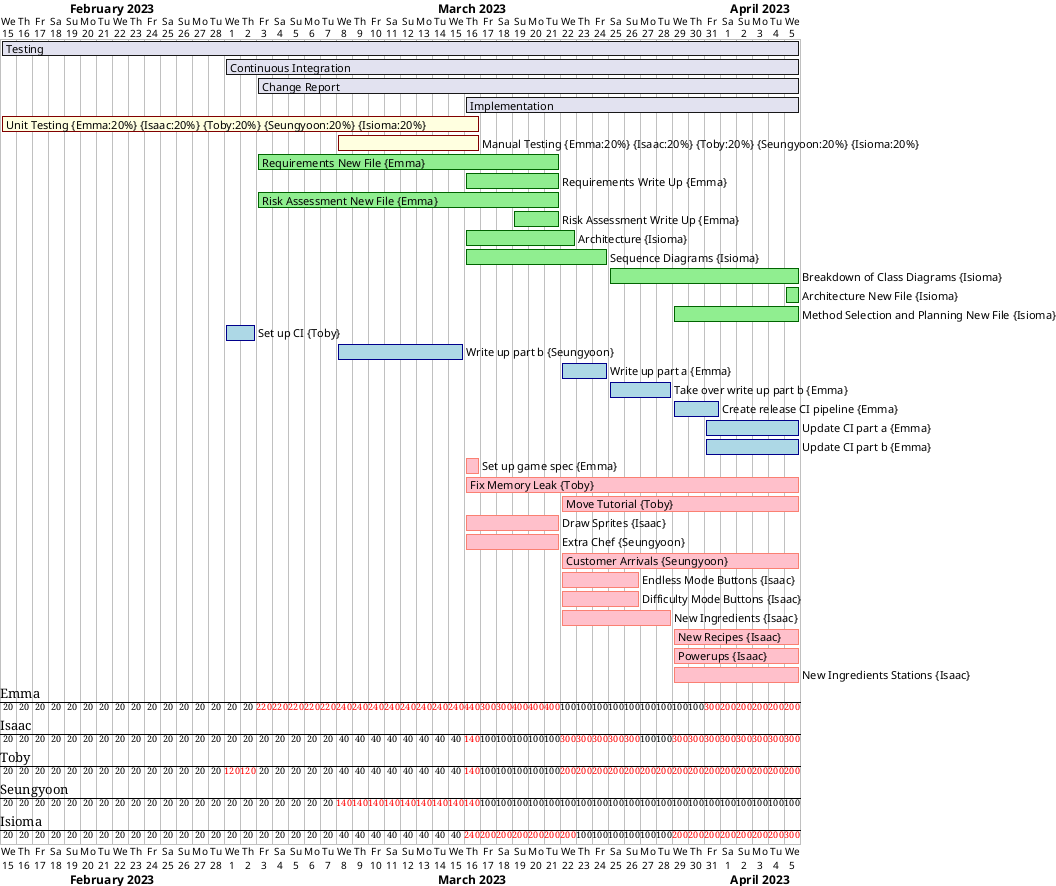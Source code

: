 @startgantt

Project starts 2023-02-15

[Testing] starts 2023-02-15
[Testing] lasts 50 days
[Continuous Integration] starts 2023-03-01
[Continuous Integration] lasts 36 days
[Change Report] starts 2023-03-03
[Change Report] lasts 34 days
[Implementation] starts 2023-03-16
[Implementation] lasts 21 days

[Unit Testing] on {Emma:20%} {Isaac:20%} {Toby:20%} {Seungyoon:20%} {Isioma:20%} starts 2023-02-15 and ends 2023-03-16 and is colored in LightYellow/Maroon
[Manual Testing] on {Emma:20%} {Isaac:20%} {Toby:20%} {Seungyoon:20%} {Isioma:20%} starts 2023-03-08 and ends 2023-03-16 and is colored in LightYellow/Maroon

[Requirements New File] on {Emma:100%} starts 2023-03-03 and ends 2023-03-21 and is colored in LightGreen/DarkGreen
[Requirements Write Up] on {Emma:100%} starts 2023-03-16 and ends 2023-03-21 and is colored in LightGreen/DarkGreen
[Risk Assessment New File] on {Emma:100%} starts 2023-03-03 and ends 2023-03-21 and is colored in LightGreen/DarkGreen
[Risk Assessment Write Up] on {Emma:100%} starts 2023-03-19 and ends 2023-03-21 and is colored in LightGreen/DarkGreen
[Architecture] on {Isioma:100%} starts 2023-03-16 and ends 2023-03-22 and is colored in LightGreen/DarkGreen
[Sequence Diagrams] on {Isioma:100%} starts 2023-03-16 and ends 2023-03-24 and is colored in LightGreen/DarkGreen
[Breakdown of Class Diagrams] on {Isioma:100%} starts 2023-03-25 and ends 2023-04-05 and is colored in LightGreen/DarkGreen
[Architecture New File] on {Isioma:100%} starts 2023-04-05 and ends 2023-04-05 and is colored in LightGreen/DarkGreen
[Method Selection and Planning New File] on {Isioma:100%} starts 2023-03-29 and ends 2023-04-05 and is colored in LightGreen/DarkGreen

[Set up CI] on {Toby:100%} starts 2023-03-01 and ends 2023-03-02 and is colored in LightBlue/DarkBlue
[Write up part b] on {Seungyoon:100%} starts 2023-03-08 and ends 2023-03-15 and is colored in LightBlue/DarkBlue
[Write up part a] on {Emma:100%} starts 2023-03-22 and ends 2023-03-24 and is colored in LightBlue/DarkBlue
[Take over write up part b] on {Emma:100%} starts 2023-03-25 and ends 2023-03-28 and is colored in LightBlue/DarkBlue
[Create release CI pipeline] on {Emma:100%} starts 2023-03-29 and ends 2023-03-31 and is colored in LightBlue/DarkBlue
[Update CI part a] on {Emma:100%} starts 2023-03-31 and ends 2023-04-05 and is colored in LightBlue/DarkBlue
[Update CI part b] on {Emma:100%} starts 2023-03-31 and ends 2023-04-05 and is colored in LightBlue/DarkBlue

[Set up game spec] on {Emma:100%} starts 2023-03-16 and ends 2023-03-16 and is colored in Pink/Salmon
[Fix Memory Leak] on {Toby:100%} starts 2023-03-16 and ends 2023-04-05 and is colored in Pink/Salmon
[Move Tutorial] on {Toby:100%} starts 2023-03-22 and ends 2023-04-05 and is colored in Pink/Salmon
[Draw Sprites] on {Isaac:100%} starts 2023-03-16 and ends 2023-03-21 and is colored in Pink/Salmon
[Extra Chef] on {Seungyoon:100%} starts 2023-03-16 and ends 2023-03-21 and is colored in Pink/Salmon
[Customer Arrivals] on {Seungyoon:100%} starts 2023-03-22 and ends 2023-04-05 and is colored in Pink/Salmon
[Endless Mode Buttons] on {Isaac:100%} starts 2023-03-22 and ends 2023-03-26 and is colored in Pink/Salmon
[Difficulty Mode Buttons] on {Isaac:100%} starts 2023-03-22 and ends 2023-03-26 and is colored in Pink/Salmon
[New Ingredients] on {Isaac:100%} starts 2023-03-22 and ends 2023-03-28 and is colored in Pink/Salmon
[New Recipes] on {Isaac:100%} starts 2023-03-29 and ends 2023-04-05 and is colored in Pink/Salmon
[Powerups] on {Isaac:100%} starts 2023-03-29 and ends 2023-04-05 and is colored in Pink/Salmon
[New Ingredients Stations] on {Isaac:100%} starts 2023-03-29 and ends 2023-04-05 and is colored in Pink/Salmon
@endgantt